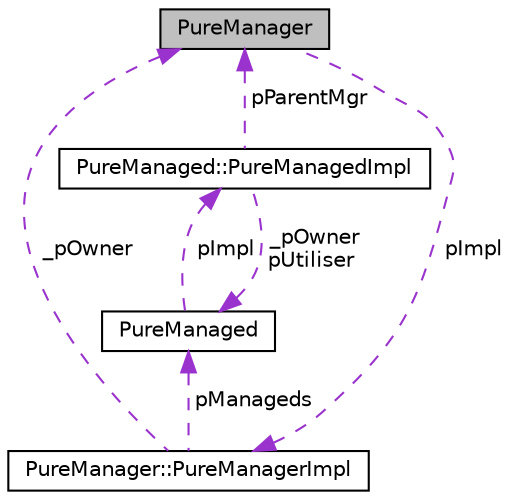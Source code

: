 digraph "PureManager"
{
 // LATEX_PDF_SIZE
  edge [fontname="Helvetica",fontsize="10",labelfontname="Helvetica",labelfontsize="10"];
  node [fontname="Helvetica",fontsize="10",shape=record];
  Node1 [label="PureManager",height=0.2,width=0.4,color="black", fillcolor="grey75", style="filled", fontcolor="black",tooltip="Ancestor class for manager classes."];
  Node2 -> Node1 [dir="back",color="darkorchid3",fontsize="10",style="dashed",label=" pImpl" ,fontname="Helvetica"];
  Node2 [label="PureManager::PureManagerImpl",height=0.2,width=0.4,color="black", fillcolor="white", style="filled",URL="$class_pure_manager_1_1_pure_manager_impl.html",tooltip=" "];
  Node1 -> Node2 [dir="back",color="darkorchid3",fontsize="10",style="dashed",label=" _pOwner" ,fontname="Helvetica"];
  Node3 -> Node2 [dir="back",color="darkorchid3",fontsize="10",style="dashed",label=" pManageds" ,fontname="Helvetica"];
  Node3 [label="PureManaged",height=0.2,width=0.4,color="black", fillcolor="white", style="filled",URL="$class_pure_managed.html",tooltip="Ancestor class for managed classes."];
  Node4 -> Node3 [dir="back",color="darkorchid3",fontsize="10",style="dashed",label=" pImpl" ,fontname="Helvetica"];
  Node4 [label="PureManaged::PureManagedImpl",height=0.2,width=0.4,color="black", fillcolor="white", style="filled",URL="$class_pure_managed_1_1_pure_managed_impl.html",tooltip=" "];
  Node3 -> Node4 [dir="back",color="darkorchid3",fontsize="10",style="dashed",label=" _pOwner\npUtiliser" ,fontname="Helvetica"];
  Node1 -> Node4 [dir="back",color="darkorchid3",fontsize="10",style="dashed",label=" pParentMgr" ,fontname="Helvetica"];
}
